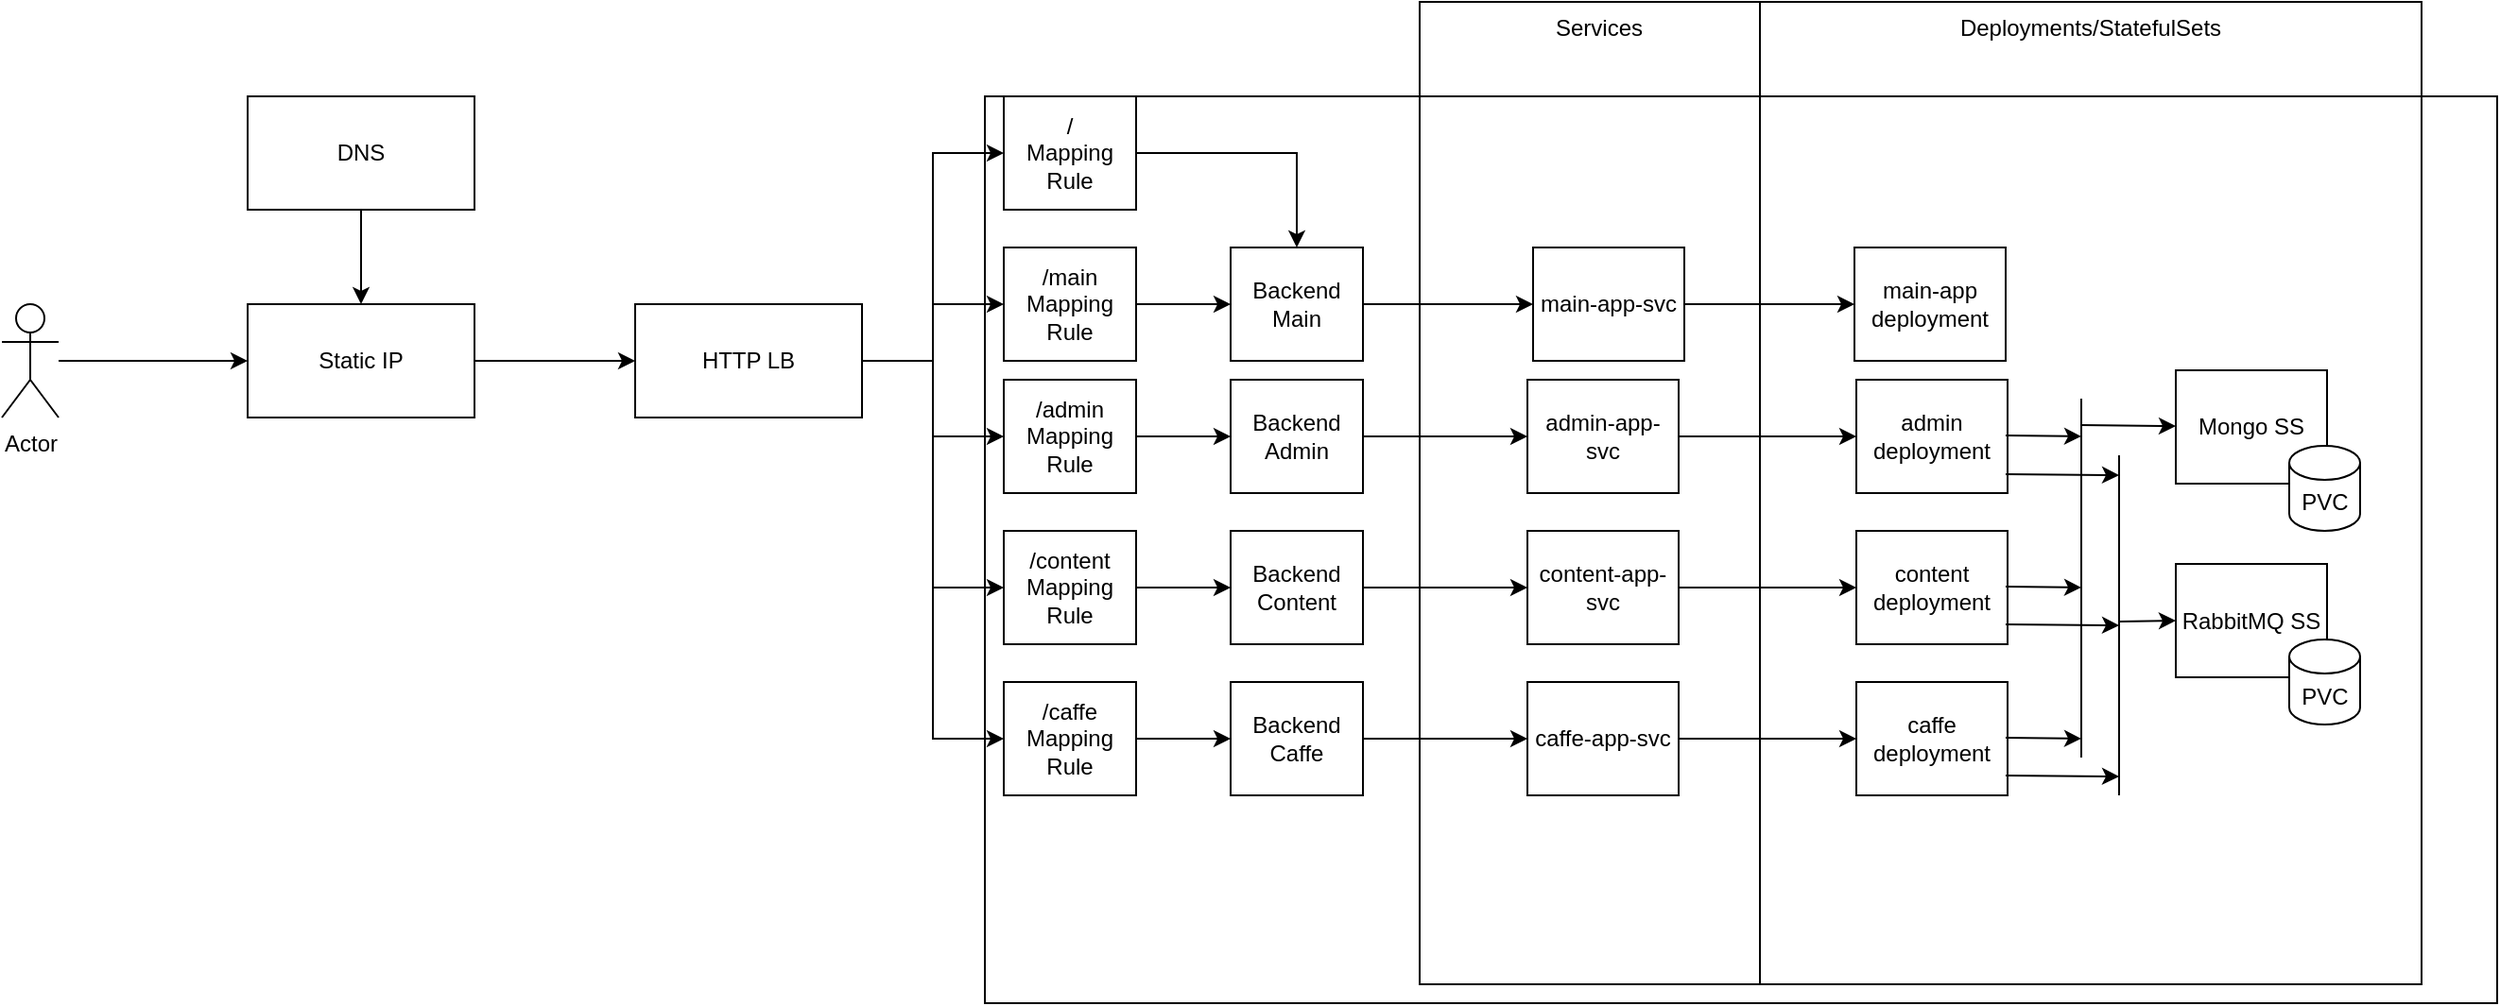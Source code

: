 <mxfile version="13.6.10" type="github" pages="3">
  <diagram id="HoWY3-7n1yEAgU71Xv7i" name="General">
    <mxGraphModel dx="1046" dy="635" grid="1" gridSize="10" guides="1" tooltips="1" connect="1" arrows="1" fold="1" page="1" pageScale="1" pageWidth="850" pageHeight="1100" math="0" shadow="0">
      <root>
        <mxCell id="0nS2ISkZ507JXCFMNbt4-0" />
        <mxCell id="0nS2ISkZ507JXCFMNbt4-1" parent="0nS2ISkZ507JXCFMNbt4-0" />
        <mxCell id="9PtjmsKDN3-F3vxpWTR2-0" value="Services" style="rounded=0;whiteSpace=wrap;html=1;verticalAlign=top;" vertex="1" parent="0nS2ISkZ507JXCFMNbt4-1">
          <mxGeometry x="840" y="180" width="190" height="520" as="geometry" />
        </mxCell>
        <mxCell id="9PtjmsKDN3-F3vxpWTR2-1" value="Deployments/StatefulSets" style="rounded=0;whiteSpace=wrap;html=1;verticalAlign=top;" vertex="1" parent="0nS2ISkZ507JXCFMNbt4-1">
          <mxGeometry x="1020" y="180" width="350" height="520" as="geometry" />
        </mxCell>
        <mxCell id="9PtjmsKDN3-F3vxpWTR2-2" style="edgeStyle=orthogonalEdgeStyle;rounded=0;orthogonalLoop=1;jettySize=auto;html=1;exitX=1;exitY=0.5;exitDx=0;exitDy=0;entryX=0;entryY=0.5;entryDx=0;entryDy=0;" edge="1" parent="0nS2ISkZ507JXCFMNbt4-1" source="9PtjmsKDN3-F3vxpWTR2-3" target="9PtjmsKDN3-F3vxpWTR2-28">
          <mxGeometry relative="1" as="geometry">
            <mxPoint x="580" y="370" as="targetPoint" />
          </mxGeometry>
        </mxCell>
        <mxCell id="ehKXMagZYOEy3Ijts_1X-25" style="edgeStyle=orthogonalEdgeStyle;rounded=0;orthogonalLoop=1;jettySize=auto;html=1;exitX=1;exitY=0.5;exitDx=0;exitDy=0;entryX=0;entryY=0.5;entryDx=0;entryDy=0;" edge="1" parent="0nS2ISkZ507JXCFMNbt4-1" source="9PtjmsKDN3-F3vxpWTR2-3" target="9PtjmsKDN3-F3vxpWTR2-26">
          <mxGeometry relative="1" as="geometry" />
        </mxCell>
        <mxCell id="ehKXMagZYOEy3Ijts_1X-26" style="edgeStyle=orthogonalEdgeStyle;rounded=0;orthogonalLoop=1;jettySize=auto;html=1;exitX=1;exitY=0.5;exitDx=0;exitDy=0;" edge="1" parent="0nS2ISkZ507JXCFMNbt4-1" source="9PtjmsKDN3-F3vxpWTR2-3" target="9PtjmsKDN3-F3vxpWTR2-24">
          <mxGeometry relative="1" as="geometry" />
        </mxCell>
        <mxCell id="ehKXMagZYOEy3Ijts_1X-27" style="edgeStyle=orthogonalEdgeStyle;rounded=0;orthogonalLoop=1;jettySize=auto;html=1;exitX=1;exitY=0.5;exitDx=0;exitDy=0;entryX=0;entryY=0.5;entryDx=0;entryDy=0;" edge="1" parent="0nS2ISkZ507JXCFMNbt4-1" source="9PtjmsKDN3-F3vxpWTR2-3" target="ehKXMagZYOEy3Ijts_1X-7">
          <mxGeometry relative="1" as="geometry" />
        </mxCell>
        <mxCell id="ehKXMagZYOEy3Ijts_1X-28" style="edgeStyle=orthogonalEdgeStyle;rounded=0;orthogonalLoop=1;jettySize=auto;html=1;exitX=1;exitY=0.5;exitDx=0;exitDy=0;entryX=0;entryY=0.5;entryDx=0;entryDy=0;" edge="1" parent="0nS2ISkZ507JXCFMNbt4-1" source="9PtjmsKDN3-F3vxpWTR2-3" target="ehKXMagZYOEy3Ijts_1X-21">
          <mxGeometry relative="1" as="geometry" />
        </mxCell>
        <mxCell id="9PtjmsKDN3-F3vxpWTR2-3" value="HTTP LB" style="rounded=0;whiteSpace=wrap;html=1;" vertex="1" parent="0nS2ISkZ507JXCFMNbt4-1">
          <mxGeometry x="425" y="340" width="120" height="60" as="geometry" />
        </mxCell>
        <mxCell id="9PtjmsKDN3-F3vxpWTR2-4" value="" style="rounded=0;whiteSpace=wrap;html=1;fillColor=none;verticalAlign=top;" vertex="1" parent="0nS2ISkZ507JXCFMNbt4-1">
          <mxGeometry x="610" y="230" width="800" height="480" as="geometry" />
        </mxCell>
        <mxCell id="9PtjmsKDN3-F3vxpWTR2-8" value="Mongo SS" style="rounded=0;whiteSpace=wrap;html=1;" vertex="1" parent="0nS2ISkZ507JXCFMNbt4-1">
          <mxGeometry x="1240" y="375" width="80" height="60" as="geometry" />
        </mxCell>
        <mxCell id="9PtjmsKDN3-F3vxpWTR2-10" value="PVC" style="shape=cylinder3;whiteSpace=wrap;html=1;boundedLbl=1;backgroundOutline=1;size=9;" vertex="1" parent="0nS2ISkZ507JXCFMNbt4-1">
          <mxGeometry x="1300" y="415" width="37.5" height="45" as="geometry" />
        </mxCell>
        <mxCell id="9PtjmsKDN3-F3vxpWTR2-15" style="edgeStyle=orthogonalEdgeStyle;rounded=0;orthogonalLoop=1;jettySize=auto;html=1;exitX=1;exitY=0.5;exitDx=0;exitDy=0;entryX=0;entryY=0.5;entryDx=0;entryDy=0;" edge="1" parent="0nS2ISkZ507JXCFMNbt4-1" source="9PtjmsKDN3-F3vxpWTR2-16" target="9PtjmsKDN3-F3vxpWTR2-3">
          <mxGeometry relative="1" as="geometry" />
        </mxCell>
        <mxCell id="9PtjmsKDN3-F3vxpWTR2-16" value="Static IP" style="rounded=0;whiteSpace=wrap;html=1;" vertex="1" parent="0nS2ISkZ507JXCFMNbt4-1">
          <mxGeometry x="220" y="340" width="120" height="60" as="geometry" />
        </mxCell>
        <mxCell id="9PtjmsKDN3-F3vxpWTR2-17" value="" style="edgeStyle=orthogonalEdgeStyle;rounded=0;orthogonalLoop=1;jettySize=auto;html=1;" edge="1" parent="0nS2ISkZ507JXCFMNbt4-1" source="9PtjmsKDN3-F3vxpWTR2-18" target="9PtjmsKDN3-F3vxpWTR2-16">
          <mxGeometry relative="1" as="geometry" />
        </mxCell>
        <mxCell id="9PtjmsKDN3-F3vxpWTR2-18" value="DNS" style="rounded=0;whiteSpace=wrap;html=1;" vertex="1" parent="0nS2ISkZ507JXCFMNbt4-1">
          <mxGeometry x="220" y="230" width="120" height="60" as="geometry" />
        </mxCell>
        <mxCell id="9PtjmsKDN3-F3vxpWTR2-19" value="" style="endArrow=classic;html=1;entryX=0;entryY=0.5;entryDx=0;entryDy=0;" edge="1" parent="0nS2ISkZ507JXCFMNbt4-1" target="9PtjmsKDN3-F3vxpWTR2-16">
          <mxGeometry width="50" height="50" relative="1" as="geometry">
            <mxPoint x="120" y="370" as="sourcePoint" />
            <mxPoint x="680" y="290" as="targetPoint" />
          </mxGeometry>
        </mxCell>
        <mxCell id="9PtjmsKDN3-F3vxpWTR2-20" value="Actor" style="shape=umlActor;verticalLabelPosition=bottom;verticalAlign=top;html=1;outlineConnect=0;" vertex="1" parent="0nS2ISkZ507JXCFMNbt4-1">
          <mxGeometry x="90" y="340" width="30" height="60" as="geometry" />
        </mxCell>
        <mxCell id="ehKXMagZYOEy3Ijts_1X-2" style="edgeStyle=orthogonalEdgeStyle;rounded=0;orthogonalLoop=1;jettySize=auto;html=1;exitX=1;exitY=0.5;exitDx=0;exitDy=0;" edge="1" parent="0nS2ISkZ507JXCFMNbt4-1" source="9PtjmsKDN3-F3vxpWTR2-28" target="9PtjmsKDN3-F3vxpWTR2-30">
          <mxGeometry relative="1" as="geometry" />
        </mxCell>
        <mxCell id="9PtjmsKDN3-F3vxpWTR2-28" value="&lt;div&gt;/ &lt;br&gt;&lt;/div&gt;&lt;div&gt;Mapping Rule&lt;/div&gt;" style="rounded=0;whiteSpace=wrap;html=1;" vertex="1" parent="0nS2ISkZ507JXCFMNbt4-1">
          <mxGeometry x="620" y="230" width="70" height="60" as="geometry" />
        </mxCell>
        <mxCell id="ehKXMagZYOEy3Ijts_1X-0" value="" style="group" vertex="1" connectable="0" parent="0nS2ISkZ507JXCFMNbt4-1">
          <mxGeometry x="620" y="380" width="580" height="60" as="geometry" />
        </mxCell>
        <mxCell id="9PtjmsKDN3-F3vxpWTR2-6" value="admin-app-svc" style="rounded=0;whiteSpace=wrap;html=1;" vertex="1" parent="ehKXMagZYOEy3Ijts_1X-0">
          <mxGeometry x="277" width="80" height="60" as="geometry" />
        </mxCell>
        <mxCell id="9PtjmsKDN3-F3vxpWTR2-7" value="admin deployment" style="rounded=0;whiteSpace=wrap;html=1;" vertex="1" parent="ehKXMagZYOEy3Ijts_1X-0">
          <mxGeometry x="451" width="80" height="60" as="geometry" />
        </mxCell>
        <mxCell id="9PtjmsKDN3-F3vxpWTR2-22" value="Backend Admin" style="rounded=0;whiteSpace=wrap;html=1;" vertex="1" parent="ehKXMagZYOEy3Ijts_1X-0">
          <mxGeometry x="120" width="70" height="60" as="geometry" />
        </mxCell>
        <mxCell id="9PtjmsKDN3-F3vxpWTR2-24" value="/admin Mapping Rule" style="rounded=0;whiteSpace=wrap;html=1;" vertex="1" parent="ehKXMagZYOEy3Ijts_1X-0">
          <mxGeometry width="70" height="60" as="geometry" />
        </mxCell>
        <mxCell id="9PtjmsKDN3-F3vxpWTR2-5" style="edgeStyle=orthogonalEdgeStyle;rounded=0;orthogonalLoop=1;jettySize=auto;html=1;exitX=1;exitY=0.5;exitDx=0;exitDy=0;" edge="1" parent="ehKXMagZYOEy3Ijts_1X-0" source="9PtjmsKDN3-F3vxpWTR2-6" target="9PtjmsKDN3-F3vxpWTR2-7">
          <mxGeometry relative="1" as="geometry" />
        </mxCell>
        <mxCell id="9PtjmsKDN3-F3vxpWTR2-21" style="edgeStyle=orthogonalEdgeStyle;rounded=0;orthogonalLoop=1;jettySize=auto;html=1;exitX=1;exitY=0.5;exitDx=0;exitDy=0;" edge="1" parent="ehKXMagZYOEy3Ijts_1X-0" source="9PtjmsKDN3-F3vxpWTR2-22" target="9PtjmsKDN3-F3vxpWTR2-6">
          <mxGeometry relative="1" as="geometry" />
        </mxCell>
        <mxCell id="9PtjmsKDN3-F3vxpWTR2-23" style="edgeStyle=orthogonalEdgeStyle;rounded=0;orthogonalLoop=1;jettySize=auto;html=1;exitX=1;exitY=0.5;exitDx=0;exitDy=0;entryX=0;entryY=0.5;entryDx=0;entryDy=0;" edge="1" parent="ehKXMagZYOEy3Ijts_1X-0" source="9PtjmsKDN3-F3vxpWTR2-24" target="9PtjmsKDN3-F3vxpWTR2-22">
          <mxGeometry relative="1" as="geometry" />
        </mxCell>
        <mxCell id="ehKXMagZYOEy3Ijts_1X-1" value="" style="group" vertex="1" connectable="0" parent="0nS2ISkZ507JXCFMNbt4-1">
          <mxGeometry x="620" y="310" width="530" height="60" as="geometry" />
        </mxCell>
        <mxCell id="9PtjmsKDN3-F3vxpWTR2-13" value="main-app-svc" style="rounded=0;whiteSpace=wrap;html=1;" vertex="1" parent="ehKXMagZYOEy3Ijts_1X-1">
          <mxGeometry x="280" width="80" height="60" as="geometry" />
        </mxCell>
        <mxCell id="9PtjmsKDN3-F3vxpWTR2-26" value="/main Mapping Rule" style="rounded=0;whiteSpace=wrap;html=1;" vertex="1" parent="ehKXMagZYOEy3Ijts_1X-1">
          <mxGeometry width="70" height="60" as="geometry" />
        </mxCell>
        <mxCell id="9PtjmsKDN3-F3vxpWTR2-30" value="Backend Main" style="rounded=0;whiteSpace=wrap;html=1;" vertex="1" parent="ehKXMagZYOEy3Ijts_1X-1">
          <mxGeometry x="120" width="70" height="60" as="geometry" />
        </mxCell>
        <mxCell id="9PtjmsKDN3-F3vxpWTR2-31" value="main-app deployment" style="rounded=0;whiteSpace=wrap;html=1;" vertex="1" parent="ehKXMagZYOEy3Ijts_1X-1">
          <mxGeometry x="450" width="80" height="60" as="geometry" />
        </mxCell>
        <mxCell id="9PtjmsKDN3-F3vxpWTR2-25" style="edgeStyle=orthogonalEdgeStyle;rounded=0;orthogonalLoop=1;jettySize=auto;html=1;exitX=1;exitY=0.5;exitDx=0;exitDy=0;" edge="1" parent="ehKXMagZYOEy3Ijts_1X-1" source="9PtjmsKDN3-F3vxpWTR2-26" target="9PtjmsKDN3-F3vxpWTR2-30">
          <mxGeometry relative="1" as="geometry" />
        </mxCell>
        <mxCell id="9PtjmsKDN3-F3vxpWTR2-29" style="edgeStyle=orthogonalEdgeStyle;rounded=0;orthogonalLoop=1;jettySize=auto;html=1;exitX=1;exitY=0.5;exitDx=0;exitDy=0;" edge="1" parent="ehKXMagZYOEy3Ijts_1X-1" source="9PtjmsKDN3-F3vxpWTR2-30" target="9PtjmsKDN3-F3vxpWTR2-13">
          <mxGeometry relative="1" as="geometry" />
        </mxCell>
        <mxCell id="9PtjmsKDN3-F3vxpWTR2-12" style="edgeStyle=orthogonalEdgeStyle;rounded=0;orthogonalLoop=1;jettySize=auto;html=1;exitX=1;exitY=0.5;exitDx=0;exitDy=0;" edge="1" parent="ehKXMagZYOEy3Ijts_1X-1" source="9PtjmsKDN3-F3vxpWTR2-13" target="9PtjmsKDN3-F3vxpWTR2-31">
          <mxGeometry relative="1" as="geometry">
            <mxPoint x="920" y="99" as="targetPoint" />
          </mxGeometry>
        </mxCell>
        <mxCell id="ehKXMagZYOEy3Ijts_1X-3" value="" style="group" vertex="1" connectable="0" parent="0nS2ISkZ507JXCFMNbt4-1">
          <mxGeometry x="620" y="460" width="580" height="60" as="geometry" />
        </mxCell>
        <mxCell id="ehKXMagZYOEy3Ijts_1X-4" value="content-app-svc" style="rounded=0;whiteSpace=wrap;html=1;" vertex="1" parent="ehKXMagZYOEy3Ijts_1X-3">
          <mxGeometry x="277" width="80" height="60" as="geometry" />
        </mxCell>
        <mxCell id="ehKXMagZYOEy3Ijts_1X-5" value="content deployment" style="rounded=0;whiteSpace=wrap;html=1;" vertex="1" parent="ehKXMagZYOEy3Ijts_1X-3">
          <mxGeometry x="451" width="80" height="60" as="geometry" />
        </mxCell>
        <mxCell id="ehKXMagZYOEy3Ijts_1X-6" value="Backend Content" style="rounded=0;whiteSpace=wrap;html=1;" vertex="1" parent="ehKXMagZYOEy3Ijts_1X-3">
          <mxGeometry x="120" width="70" height="60" as="geometry" />
        </mxCell>
        <mxCell id="ehKXMagZYOEy3Ijts_1X-7" value="/content Mapping Rule" style="rounded=0;whiteSpace=wrap;html=1;" vertex="1" parent="ehKXMagZYOEy3Ijts_1X-3">
          <mxGeometry width="70" height="60" as="geometry" />
        </mxCell>
        <mxCell id="ehKXMagZYOEy3Ijts_1X-8" style="edgeStyle=orthogonalEdgeStyle;rounded=0;orthogonalLoop=1;jettySize=auto;html=1;exitX=1;exitY=0.5;exitDx=0;exitDy=0;" edge="1" parent="ehKXMagZYOEy3Ijts_1X-3" source="ehKXMagZYOEy3Ijts_1X-4" target="ehKXMagZYOEy3Ijts_1X-5">
          <mxGeometry relative="1" as="geometry" />
        </mxCell>
        <mxCell id="ehKXMagZYOEy3Ijts_1X-9" style="edgeStyle=orthogonalEdgeStyle;rounded=0;orthogonalLoop=1;jettySize=auto;html=1;exitX=1;exitY=0.5;exitDx=0;exitDy=0;" edge="1" parent="ehKXMagZYOEy3Ijts_1X-3" source="ehKXMagZYOEy3Ijts_1X-6" target="ehKXMagZYOEy3Ijts_1X-4">
          <mxGeometry relative="1" as="geometry" />
        </mxCell>
        <mxCell id="ehKXMagZYOEy3Ijts_1X-10" style="edgeStyle=orthogonalEdgeStyle;rounded=0;orthogonalLoop=1;jettySize=auto;html=1;exitX=1;exitY=0.5;exitDx=0;exitDy=0;entryX=0;entryY=0.5;entryDx=0;entryDy=0;" edge="1" parent="ehKXMagZYOEy3Ijts_1X-3" source="ehKXMagZYOEy3Ijts_1X-7" target="ehKXMagZYOEy3Ijts_1X-6">
          <mxGeometry relative="1" as="geometry" />
        </mxCell>
        <mxCell id="ehKXMagZYOEy3Ijts_1X-11" value="RabbitMQ SS" style="rounded=0;whiteSpace=wrap;html=1;" vertex="1" parent="0nS2ISkZ507JXCFMNbt4-1">
          <mxGeometry x="1240" y="477.5" width="80" height="60" as="geometry" />
        </mxCell>
        <mxCell id="ehKXMagZYOEy3Ijts_1X-12" value="PVC" style="shape=cylinder3;whiteSpace=wrap;html=1;boundedLbl=1;backgroundOutline=1;size=9;" vertex="1" parent="0nS2ISkZ507JXCFMNbt4-1">
          <mxGeometry x="1300" y="517.5" width="37.5" height="45" as="geometry" />
        </mxCell>
        <mxCell id="ehKXMagZYOEy3Ijts_1X-17" value="" style="group" vertex="1" connectable="0" parent="0nS2ISkZ507JXCFMNbt4-1">
          <mxGeometry x="620" y="540" width="580" height="60" as="geometry" />
        </mxCell>
        <mxCell id="ehKXMagZYOEy3Ijts_1X-18" value="caffe-app-svc" style="rounded=0;whiteSpace=wrap;html=1;" vertex="1" parent="ehKXMagZYOEy3Ijts_1X-17">
          <mxGeometry x="277" width="80" height="60" as="geometry" />
        </mxCell>
        <mxCell id="ehKXMagZYOEy3Ijts_1X-19" value="caffe deployment" style="rounded=0;whiteSpace=wrap;html=1;" vertex="1" parent="ehKXMagZYOEy3Ijts_1X-17">
          <mxGeometry x="451" width="80" height="60" as="geometry" />
        </mxCell>
        <mxCell id="ehKXMagZYOEy3Ijts_1X-20" value="Backend Caffe" style="rounded=0;whiteSpace=wrap;html=1;" vertex="1" parent="ehKXMagZYOEy3Ijts_1X-17">
          <mxGeometry x="120" width="70" height="60" as="geometry" />
        </mxCell>
        <mxCell id="ehKXMagZYOEy3Ijts_1X-21" value="/caffe Mapping Rule" style="rounded=0;whiteSpace=wrap;html=1;" vertex="1" parent="ehKXMagZYOEy3Ijts_1X-17">
          <mxGeometry width="70" height="60" as="geometry" />
        </mxCell>
        <mxCell id="ehKXMagZYOEy3Ijts_1X-22" style="edgeStyle=orthogonalEdgeStyle;rounded=0;orthogonalLoop=1;jettySize=auto;html=1;exitX=1;exitY=0.5;exitDx=0;exitDy=0;" edge="1" parent="ehKXMagZYOEy3Ijts_1X-17" source="ehKXMagZYOEy3Ijts_1X-18" target="ehKXMagZYOEy3Ijts_1X-19">
          <mxGeometry relative="1" as="geometry" />
        </mxCell>
        <mxCell id="ehKXMagZYOEy3Ijts_1X-23" style="edgeStyle=orthogonalEdgeStyle;rounded=0;orthogonalLoop=1;jettySize=auto;html=1;exitX=1;exitY=0.5;exitDx=0;exitDy=0;" edge="1" parent="ehKXMagZYOEy3Ijts_1X-17" source="ehKXMagZYOEy3Ijts_1X-20" target="ehKXMagZYOEy3Ijts_1X-18">
          <mxGeometry relative="1" as="geometry" />
        </mxCell>
        <mxCell id="ehKXMagZYOEy3Ijts_1X-24" style="edgeStyle=orthogonalEdgeStyle;rounded=0;orthogonalLoop=1;jettySize=auto;html=1;exitX=1;exitY=0.5;exitDx=0;exitDy=0;entryX=0;entryY=0.5;entryDx=0;entryDy=0;" edge="1" parent="ehKXMagZYOEy3Ijts_1X-17" source="ehKXMagZYOEy3Ijts_1X-21" target="ehKXMagZYOEy3Ijts_1X-20">
          <mxGeometry relative="1" as="geometry" />
        </mxCell>
        <mxCell id="ehKXMagZYOEy3Ijts_1X-29" value="" style="endArrow=none;html=1;" edge="1" parent="0nS2ISkZ507JXCFMNbt4-1">
          <mxGeometry width="50" height="50" relative="1" as="geometry">
            <mxPoint x="1190" y="580" as="sourcePoint" />
            <mxPoint x="1190" y="390" as="targetPoint" />
          </mxGeometry>
        </mxCell>
        <mxCell id="ehKXMagZYOEy3Ijts_1X-30" value="" style="endArrow=none;html=1;" edge="1" parent="0nS2ISkZ507JXCFMNbt4-1">
          <mxGeometry width="50" height="50" relative="1" as="geometry">
            <mxPoint x="1210" y="600" as="sourcePoint" />
            <mxPoint x="1210" y="420" as="targetPoint" />
          </mxGeometry>
        </mxCell>
        <mxCell id="ehKXMagZYOEy3Ijts_1X-31" value="" style="endArrow=classic;html=1;entryX=0;entryY=0.5;entryDx=0;entryDy=0;" edge="1" parent="0nS2ISkZ507JXCFMNbt4-1" target="ehKXMagZYOEy3Ijts_1X-11">
          <mxGeometry width="50" height="50" relative="1" as="geometry">
            <mxPoint x="1210" y="508" as="sourcePoint" />
            <mxPoint x="980" y="500" as="targetPoint" />
          </mxGeometry>
        </mxCell>
        <mxCell id="ehKXMagZYOEy3Ijts_1X-32" value="" style="endArrow=classic;html=1;" edge="1" parent="0nS2ISkZ507JXCFMNbt4-1" target="9PtjmsKDN3-F3vxpWTR2-8">
          <mxGeometry width="50" height="50" relative="1" as="geometry">
            <mxPoint x="1190" y="404" as="sourcePoint" />
            <mxPoint x="1230" y="397.5" as="targetPoint" />
          </mxGeometry>
        </mxCell>
        <mxCell id="ehKXMagZYOEy3Ijts_1X-33" value="" style="endArrow=classic;html=1;" edge="1" parent="0nS2ISkZ507JXCFMNbt4-1">
          <mxGeometry width="50" height="50" relative="1" as="geometry">
            <mxPoint x="1150" y="509.5" as="sourcePoint" />
            <mxPoint x="1210" y="510" as="targetPoint" />
          </mxGeometry>
        </mxCell>
        <mxCell id="ehKXMagZYOEy3Ijts_1X-34" value="" style="endArrow=classic;html=1;" edge="1" parent="0nS2ISkZ507JXCFMNbt4-1">
          <mxGeometry width="50" height="50" relative="1" as="geometry">
            <mxPoint x="1150" y="589.5" as="sourcePoint" />
            <mxPoint x="1210" y="590" as="targetPoint" />
          </mxGeometry>
        </mxCell>
        <mxCell id="ehKXMagZYOEy3Ijts_1X-35" value="" style="endArrow=classic;html=1;" edge="1" parent="0nS2ISkZ507JXCFMNbt4-1">
          <mxGeometry width="50" height="50" relative="1" as="geometry">
            <mxPoint x="1150" y="430" as="sourcePoint" />
            <mxPoint x="1210" y="430.5" as="targetPoint" />
          </mxGeometry>
        </mxCell>
        <mxCell id="ehKXMagZYOEy3Ijts_1X-36" value="" style="endArrow=classic;html=1;" edge="1" parent="0nS2ISkZ507JXCFMNbt4-1">
          <mxGeometry width="50" height="50" relative="1" as="geometry">
            <mxPoint x="1150" y="409.5" as="sourcePoint" />
            <mxPoint x="1190" y="410" as="targetPoint" />
          </mxGeometry>
        </mxCell>
        <mxCell id="ehKXMagZYOEy3Ijts_1X-37" value="" style="endArrow=classic;html=1;" edge="1" parent="0nS2ISkZ507JXCFMNbt4-1">
          <mxGeometry width="50" height="50" relative="1" as="geometry">
            <mxPoint x="1150" y="489.5" as="sourcePoint" />
            <mxPoint x="1190" y="490" as="targetPoint" />
          </mxGeometry>
        </mxCell>
        <mxCell id="ehKXMagZYOEy3Ijts_1X-38" value="" style="endArrow=classic;html=1;" edge="1" parent="0nS2ISkZ507JXCFMNbt4-1">
          <mxGeometry width="50" height="50" relative="1" as="geometry">
            <mxPoint x="1150" y="569.5" as="sourcePoint" />
            <mxPoint x="1190" y="570" as="targetPoint" />
          </mxGeometry>
        </mxCell>
      </root>
    </mxGraphModel>
  </diagram>
  <diagram id="5WX_l4jyAp22XF3qPS4V" name="Admin">
    <mxGraphModel dx="1046" dy="635" grid="1" gridSize="10" guides="1" tooltips="1" connect="1" arrows="1" fold="1" page="1" pageScale="1" pageWidth="850" pageHeight="1100" math="0" shadow="0">
      <root>
        <mxCell id="0" />
        <mxCell id="1" parent="0" />
        <mxCell id="Wd8fPJMyf6eNtm4yL3iR-18" style="edgeStyle=orthogonalEdgeStyle;rounded=0;orthogonalLoop=1;jettySize=auto;html=1;exitX=1;exitY=0.5;exitDx=0;exitDy=0;" parent="1" source="Wd8fPJMyf6eNtm4yL3iR-1" target="Wd8fPJMyf6eNtm4yL3iR-16" edge="1">
          <mxGeometry relative="1" as="geometry" />
        </mxCell>
        <mxCell id="Wd8fPJMyf6eNtm4yL3iR-1" value="Admin UI" style="rounded=0;whiteSpace=wrap;html=1;" parent="1" vertex="1">
          <mxGeometry x="162" y="170" width="120" height="60" as="geometry" />
        </mxCell>
        <mxCell id="Wd8fPJMyf6eNtm4yL3iR-21" style="edgeStyle=orthogonalEdgeStyle;rounded=0;orthogonalLoop=1;jettySize=auto;html=1;exitX=1;exitY=0.5;exitDx=0;exitDy=0;entryX=0;entryY=0.5;entryDx=0;entryDy=0;" parent="1" source="Wd8fPJMyf6eNtm4yL3iR-2" target="Wd8fPJMyf6eNtm4yL3iR-19" edge="1">
          <mxGeometry relative="1" as="geometry" />
        </mxCell>
        <mxCell id="Wd8fPJMyf6eNtm4yL3iR-2" value="Caffe Admin" style="rounded=0;whiteSpace=wrap;html=1;" parent="1" vertex="1">
          <mxGeometry x="162" y="280" width="120" height="60" as="geometry" />
        </mxCell>
        <mxCell id="Wd8fPJMyf6eNtm4yL3iR-4" value="" style="endArrow=classic;html=1;" parent="1" target="Wd8fPJMyf6eNtm4yL3iR-1" edge="1">
          <mxGeometry width="50" height="50" relative="1" as="geometry">
            <mxPoint x="50" y="202" as="sourcePoint" />
            <mxPoint x="100" y="160" as="targetPoint" />
          </mxGeometry>
        </mxCell>
        <mxCell id="Wd8fPJMyf6eNtm4yL3iR-5" value=":9060" style="text;html=1;align=center;verticalAlign=middle;resizable=0;points=[];" parent="Wd8fPJMyf6eNtm4yL3iR-4" vertex="1" connectable="0">
          <mxGeometry x="-0.229" y="-5" relative="1" as="geometry">
            <mxPoint y="7" as="offset" />
          </mxGeometry>
        </mxCell>
        <mxCell id="Wd8fPJMyf6eNtm4yL3iR-12" value=":9000" style="text;html=1;align=center;verticalAlign=middle;resizable=0;points=[];" parent="Wd8fPJMyf6eNtm4yL3iR-4" vertex="1" connectable="0">
          <mxGeometry x="-0.229" y="-5" relative="1" as="geometry">
            <mxPoint x="1" y="-21" as="offset" />
          </mxGeometry>
        </mxCell>
        <mxCell id="Wd8fPJMyf6eNtm4yL3iR-6" value="" style="endArrow=classic;html=1;entryX=0;entryY=0.5;entryDx=0;entryDy=0;" parent="1" target="Wd8fPJMyf6eNtm4yL3iR-2" edge="1">
          <mxGeometry width="50" height="50" relative="1" as="geometry">
            <mxPoint x="50" y="310" as="sourcePoint" />
            <mxPoint x="170" y="290" as="targetPoint" />
          </mxGeometry>
        </mxCell>
        <mxCell id="Wd8fPJMyf6eNtm4yL3iR-8" value=":9061" style="text;html=1;align=center;verticalAlign=middle;resizable=0;points=[];" parent="Wd8fPJMyf6eNtm4yL3iR-6" vertex="1" connectable="0">
          <mxGeometry x="0.133" y="-3" relative="1" as="geometry">
            <mxPoint x="-36" y="6" as="offset" />
          </mxGeometry>
        </mxCell>
        <mxCell id="Wd8fPJMyf6eNtm4yL3iR-13" value=":9001" style="text;html=1;align=center;verticalAlign=middle;resizable=0;points=[];" parent="Wd8fPJMyf6eNtm4yL3iR-6" vertex="1" connectable="0">
          <mxGeometry x="0.133" y="-3" relative="1" as="geometry">
            <mxPoint x="-36" y="-14" as="offset" />
          </mxGeometry>
        </mxCell>
        <mxCell id="Wd8fPJMyf6eNtm4yL3iR-25" style="edgeStyle=orthogonalEdgeStyle;rounded=0;orthogonalLoop=1;jettySize=auto;html=1;exitX=1;exitY=0.5;exitDx=0;exitDy=0;entryX=0;entryY=0.5;entryDx=0;entryDy=0;" parent="1" source="Wd8fPJMyf6eNtm4yL3iR-9" target="Wd8fPJMyf6eNtm4yL3iR-24" edge="1">
          <mxGeometry relative="1" as="geometry" />
        </mxCell>
        <mxCell id="Wd8fPJMyf6eNtm4yL3iR-9" value="Caffe" style="rounded=0;whiteSpace=wrap;html=1;" parent="1" vertex="1">
          <mxGeometry x="162" y="480" width="120" height="60" as="geometry" />
        </mxCell>
        <mxCell id="Wd8fPJMyf6eNtm4yL3iR-10" value="" style="endArrow=classic;html=1;entryX=0;entryY=0.5;entryDx=0;entryDy=0;" parent="1" target="Wd8fPJMyf6eNtm4yL3iR-9" edge="1">
          <mxGeometry width="50" height="50" relative="1" as="geometry">
            <mxPoint x="50" y="510" as="sourcePoint" />
            <mxPoint x="170" y="490" as="targetPoint" />
          </mxGeometry>
        </mxCell>
        <mxCell id="Wd8fPJMyf6eNtm4yL3iR-11" value=":9062" style="text;html=1;align=center;verticalAlign=middle;resizable=0;points=[];" parent="Wd8fPJMyf6eNtm4yL3iR-10" vertex="1" connectable="0">
          <mxGeometry x="0.133" y="-3" relative="1" as="geometry">
            <mxPoint x="-36" y="6" as="offset" />
          </mxGeometry>
        </mxCell>
        <mxCell id="Wd8fPJMyf6eNtm4yL3iR-14" value=":9002" style="text;html=1;align=center;verticalAlign=middle;resizable=0;points=[];" parent="Wd8fPJMyf6eNtm4yL3iR-10" vertex="1" connectable="0">
          <mxGeometry x="0.133" y="-3" relative="1" as="geometry">
            <mxPoint x="-36" y="-14" as="offset" />
          </mxGeometry>
        </mxCell>
        <mxCell id="Wd8fPJMyf6eNtm4yL3iR-15" value="Caffe Info" style="shape=cylinder;whiteSpace=wrap;html=1;boundedLbl=1;backgroundOutline=1;" parent="1" vertex="1">
          <mxGeometry x="600" y="160" width="60" height="80" as="geometry" />
        </mxCell>
        <mxCell id="Wd8fPJMyf6eNtm4yL3iR-17" style="edgeStyle=orthogonalEdgeStyle;rounded=0;orthogonalLoop=1;jettySize=auto;html=1;exitX=1;exitY=0.5;exitDx=0;exitDy=0;entryX=0;entryY=0.5;entryDx=0;entryDy=0;" parent="1" source="Wd8fPJMyf6eNtm4yL3iR-16" target="Wd8fPJMyf6eNtm4yL3iR-15" edge="1">
          <mxGeometry relative="1" as="geometry" />
        </mxCell>
        <mxCell id="Wd8fPJMyf6eNtm4yL3iR-16" value="Admin Backend" style="rounded=0;whiteSpace=wrap;html=1;" parent="1" vertex="1">
          <mxGeometry x="410" y="170" width="120" height="60" as="geometry" />
        </mxCell>
        <mxCell id="Wd8fPJMyf6eNtm4yL3iR-22" style="edgeStyle=orthogonalEdgeStyle;rounded=0;orthogonalLoop=1;jettySize=auto;html=1;exitX=1;exitY=0.5;exitDx=0;exitDy=0;entryX=0;entryY=0.5;entryDx=0;entryDy=0;" parent="1" source="Wd8fPJMyf6eNtm4yL3iR-19" target="Wd8fPJMyf6eNtm4yL3iR-20" edge="1">
          <mxGeometry relative="1" as="geometry" />
        </mxCell>
        <mxCell id="Wd8fPJMyf6eNtm4yL3iR-23" style="edgeStyle=orthogonalEdgeStyle;rounded=0;orthogonalLoop=1;jettySize=auto;html=1;exitX=0.5;exitY=0;exitDx=0;exitDy=0;" parent="1" source="Wd8fPJMyf6eNtm4yL3iR-19" target="Wd8fPJMyf6eNtm4yL3iR-16" edge="1">
          <mxGeometry relative="1" as="geometry" />
        </mxCell>
        <mxCell id="Wd8fPJMyf6eNtm4yL3iR-19" value="Caffe Admin Back" style="rounded=0;whiteSpace=wrap;html=1;" parent="1" vertex="1">
          <mxGeometry x="410" y="280" width="120" height="60" as="geometry" />
        </mxCell>
        <mxCell id="Wd8fPJMyf6eNtm4yL3iR-20" value="Catalog" style="shape=cylinder;whiteSpace=wrap;html=1;boundedLbl=1;backgroundOutline=1;" parent="1" vertex="1">
          <mxGeometry x="600" y="270" width="60" height="80" as="geometry" />
        </mxCell>
        <mxCell id="Wd8fPJMyf6eNtm4yL3iR-27" style="edgeStyle=orthogonalEdgeStyle;rounded=0;orthogonalLoop=1;jettySize=auto;html=1;exitX=1;exitY=0.5;exitDx=0;exitDy=0;entryX=0;entryY=0.5;entryDx=0;entryDy=0;" parent="1" source="Wd8fPJMyf6eNtm4yL3iR-24" target="Wd8fPJMyf6eNtm4yL3iR-26" edge="1">
          <mxGeometry relative="1" as="geometry" />
        </mxCell>
        <mxCell id="Wd8fPJMyf6eNtm4yL3iR-24" value="Caffe Back" style="rounded=0;whiteSpace=wrap;html=1;" parent="1" vertex="1">
          <mxGeometry x="410" y="480" width="120" height="60" as="geometry" />
        </mxCell>
        <mxCell id="Wd8fPJMyf6eNtm4yL3iR-26" value="Caffe" style="shape=cylinder;whiteSpace=wrap;html=1;boundedLbl=1;backgroundOutline=1;" parent="1" vertex="1">
          <mxGeometry x="600" y="470" width="60" height="80" as="geometry" />
        </mxCell>
        <mxCell id="Wd8fPJMyf6eNtm4yL3iR-29" style="edgeStyle=orthogonalEdgeStyle;rounded=0;orthogonalLoop=1;jettySize=auto;html=1;exitX=0.5;exitY=0;exitDx=0;exitDy=0;entryX=0.5;entryY=1;entryDx=0;entryDy=0;" parent="1" source="Wd8fPJMyf6eNtm4yL3iR-28" target="Wd8fPJMyf6eNtm4yL3iR-19" edge="1">
          <mxGeometry relative="1" as="geometry" />
        </mxCell>
        <mxCell id="Wd8fPJMyf6eNtm4yL3iR-30" style="edgeStyle=orthogonalEdgeStyle;rounded=0;orthogonalLoop=1;jettySize=auto;html=1;exitX=0.5;exitY=1;exitDx=0;exitDy=0;" parent="1" source="Wd8fPJMyf6eNtm4yL3iR-28" target="Wd8fPJMyf6eNtm4yL3iR-24" edge="1">
          <mxGeometry relative="1" as="geometry" />
        </mxCell>
        <mxCell id="Wd8fPJMyf6eNtm4yL3iR-28" value="Catalog Sync" style="rounded=0;whiteSpace=wrap;html=1;" parent="1" vertex="1">
          <mxGeometry x="410" y="380" width="120" height="60" as="geometry" />
        </mxCell>
      </root>
    </mxGraphModel>
  </diagram>
  <diagram id="du1SXl9GTR9G4SSYNSuD" name="Page-3">
    <mxGraphModel dx="1046" dy="635" grid="1" gridSize="10" guides="1" tooltips="1" connect="1" arrows="1" fold="1" page="1" pageScale="1" pageWidth="850" pageHeight="1100" math="0" shadow="0">
      <root>
        <mxCell id="UzB4_tPP_FDxc6Mu00mR-0" />
        <mxCell id="UzB4_tPP_FDxc6Mu00mR-1" parent="UzB4_tPP_FDxc6Mu00mR-0" />
        <mxCell id="UzB4_tPP_FDxc6Mu00mR-2" value="Admin" style="rounded=0;whiteSpace=wrap;html=1;" parent="UzB4_tPP_FDxc6Mu00mR-1" vertex="1">
          <mxGeometry x="340" y="160" width="120" height="60" as="geometry" />
        </mxCell>
        <mxCell id="UzB4_tPP_FDxc6Mu00mR-3" value="Content" style="rounded=0;whiteSpace=wrap;html=1;" parent="UzB4_tPP_FDxc6Mu00mR-1" vertex="1">
          <mxGeometry x="340" y="260" width="120" height="60" as="geometry" />
        </mxCell>
        <mxCell id="UzB4_tPP_FDxc6Mu00mR-4" value="Caffe" style="rounded=0;whiteSpace=wrap;html=1;" parent="UzB4_tPP_FDxc6Mu00mR-1" vertex="1">
          <mxGeometry x="340" y="370" width="120" height="60" as="geometry" />
        </mxCell>
        <mxCell id="UzB4_tPP_FDxc6Mu00mR-5" value="Mongo" style="rounded=0;whiteSpace=wrap;html=1;" parent="UzB4_tPP_FDxc6Mu00mR-1" vertex="1">
          <mxGeometry x="550" y="230" width="120" height="60" as="geometry" />
        </mxCell>
        <mxCell id="UzB4_tPP_FDxc6Mu00mR-6" value="Rabbit" style="rounded=0;whiteSpace=wrap;html=1;" parent="UzB4_tPP_FDxc6Mu00mR-1" vertex="1">
          <mxGeometry x="550" y="340" width="120" height="60" as="geometry" />
        </mxCell>
        <mxCell id="UzB4_tPP_FDxc6Mu00mR-7" value="Mails" style="rounded=0;whiteSpace=wrap;html=1;" parent="UzB4_tPP_FDxc6Mu00mR-1" vertex="1">
          <mxGeometry x="340" y="570" width="120" height="60" as="geometry" />
        </mxCell>
        <mxCell id="UzB4_tPP_FDxc6Mu00mR-8" value="Mail services" style="rounded=0;whiteSpace=wrap;html=1;" parent="UzB4_tPP_FDxc6Mu00mR-1" vertex="1">
          <mxGeometry x="550" y="570" width="120" height="60" as="geometry" />
        </mxCell>
      </root>
    </mxGraphModel>
  </diagram>
</mxfile>
